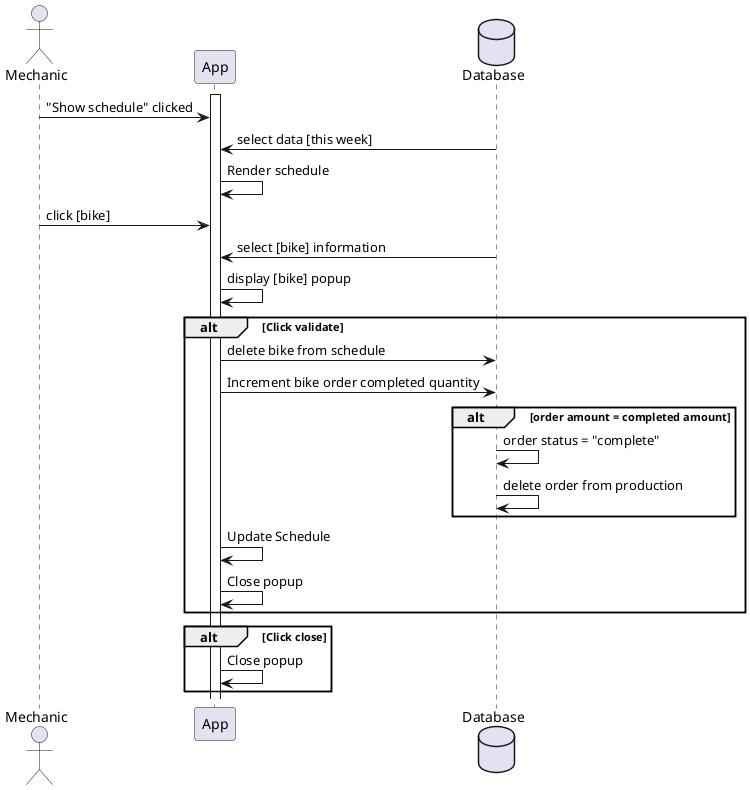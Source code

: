 @startuml
actor Mechanic as a
participant App as b
database Database as c
activate b
a -> b : "Show schedule" clicked
c -> b : select data [this week]
b -> b: Render schedule

a -> b : click [bike]
c -> b : select [bike] information
b -> b : display [bike] popup
alt Click validate
b -> c : delete bike from schedule
b -> c : Increment bike order completed quantity
alt order amount = completed amount
c -> c : order status = "complete"
c -> c : delete order from production
end
b -> b : Update Schedule
b -> b : Close popup
end

alt Click close
b -> b : Close popup
end
@enduml
